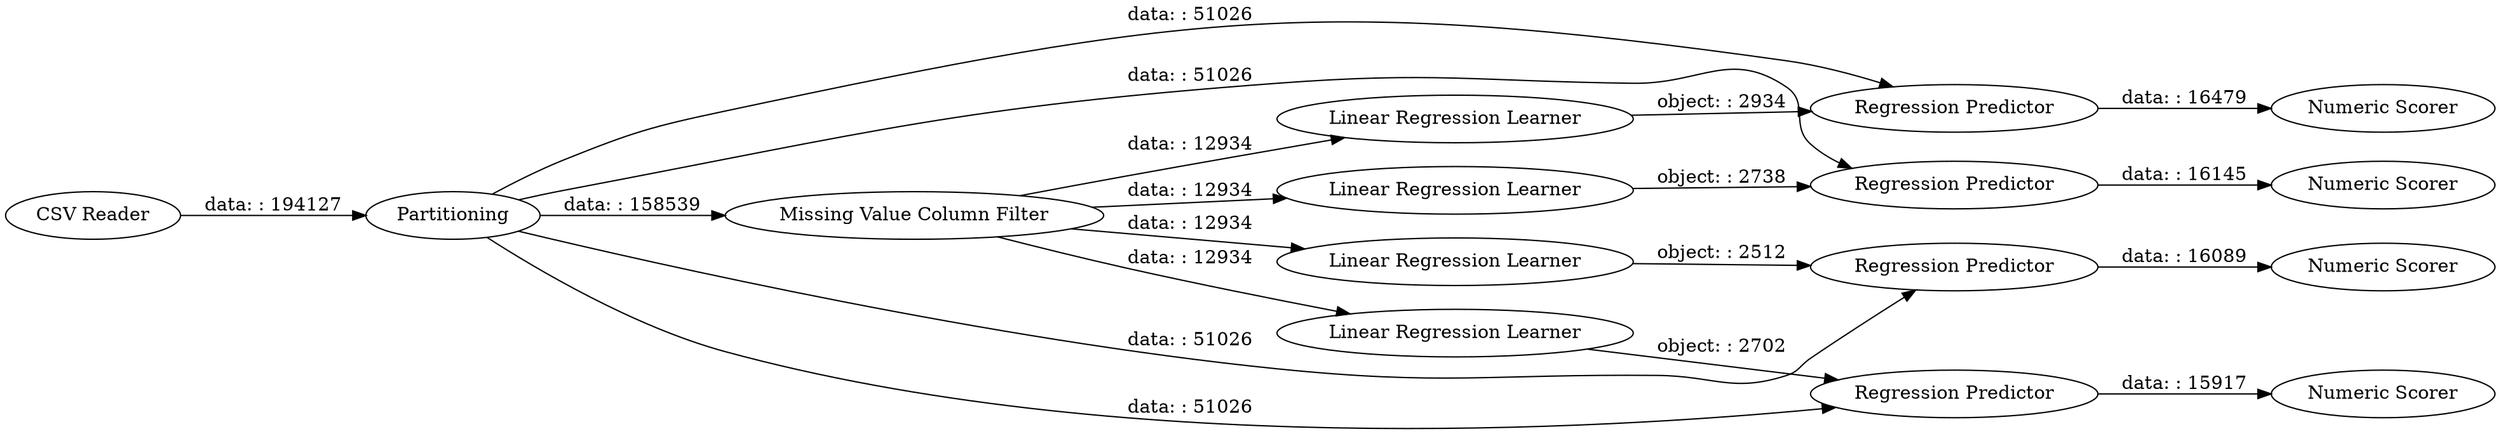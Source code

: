 digraph {
	"5268020498957619445_11" [label="Numeric Scorer"]
	"5268020498957619445_5" [label="Linear Regression Learner"]
	"5268020498957619445_1" [label="CSV Reader"]
	"5268020498957619445_15" [label="Regression Predictor"]
	"5268020498957619445_4" [label="Missing Value Column Filter"]
	"5268020498957619445_10" [label=Partitioning]
	"5268020498957619445_7" [label="Regression Predictor"]
	"5268020498957619445_14" [label="Linear Regression Learner"]
	"5268020498957619445_8" [label="Regression Predictor"]
	"5268020498957619445_12" [label="Numeric Scorer"]
	"5268020498957619445_9" [label="Regression Predictor"]
	"5268020498957619445_16" [label="Numeric Scorer"]
	"5268020498957619445_3" [label="Linear Regression Learner"]
	"5268020498957619445_13" [label="Numeric Scorer"]
	"5268020498957619445_6" [label="Linear Regression Learner"]
	"5268020498957619445_10" -> "5268020498957619445_4" [label="data: : 158539"]
	"5268020498957619445_4" -> "5268020498957619445_3" [label="data: : 12934"]
	"5268020498957619445_10" -> "5268020498957619445_9" [label="data: : 51026"]
	"5268020498957619445_15" -> "5268020498957619445_16" [label="data: : 16479"]
	"5268020498957619445_4" -> "5268020498957619445_14" [label="data: : 12934"]
	"5268020498957619445_1" -> "5268020498957619445_10" [label="data: : 194127"]
	"5268020498957619445_10" -> "5268020498957619445_8" [label="data: : 51026"]
	"5268020498957619445_9" -> "5268020498957619445_13" [label="data: : 16089"]
	"5268020498957619445_4" -> "5268020498957619445_5" [label="data: : 12934"]
	"5268020498957619445_6" -> "5268020498957619445_7" [label="object: : 2738"]
	"5268020498957619445_7" -> "5268020498957619445_11" [label="data: : 16145"]
	"5268020498957619445_3" -> "5268020498957619445_9" [label="object: : 2512"]
	"5268020498957619445_4" -> "5268020498957619445_6" [label="data: : 12934"]
	"5268020498957619445_10" -> "5268020498957619445_7" [label="data: : 51026"]
	"5268020498957619445_14" -> "5268020498957619445_15" [label="object: : 2934"]
	"5268020498957619445_5" -> "5268020498957619445_8" [label="object: : 2702"]
	"5268020498957619445_8" -> "5268020498957619445_12" [label="data: : 15917"]
	"5268020498957619445_10" -> "5268020498957619445_15" [label="data: : 51026"]
	rankdir=LR
}

